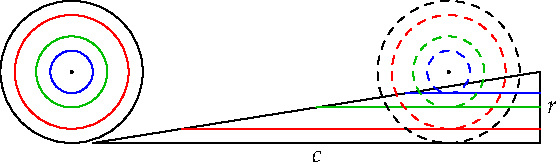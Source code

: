 settings.tex="pdflatex";

texpreamble("\usepackage{amsmath}
\usepackage{amsthm,amssymb}
\usepackage{mathpazo}
\usepackage[svgnames]{xcolor}
");
import graph;

size(280);

dotfactor=3;

picture pic;
draw(pic,unitcircle);
dot(pic,(0,0));
draw(pic,scale(0.8)*unitcircle,red);
draw(pic,scale(0.3)*unitcircle,blue);
draw(pic,scale(0.5)*unitcircle,heavygreen);

pair f(real x){return (2pi*(1-x),1-x);}

draw((0,0)--(2pi,0)--(2pi,1)--cycle);
draw(f(0.8)--(2pi,1-0.8),red);
draw(f(0.5)--(2pi,1-0.5),heavygreen);
draw(f(0.3)--(2pi,1-0.3),blue);

draw(shift((5,1))*unitcircle,dashed);
draw(shift((5,1))*scale(0.8)*unitcircle,red+dashed);
draw(shift((5,1))*scale(0.5)*unitcircle,heavygreen+dashed);
draw(shift((5,1))*scale(0.3)*unitcircle,blue+dashed);

dot((5,1));

label("$c$",(pi,0),S);
label("$r$",(2pi,0.5),E);

add(shift((-0.3,1))*pic);
